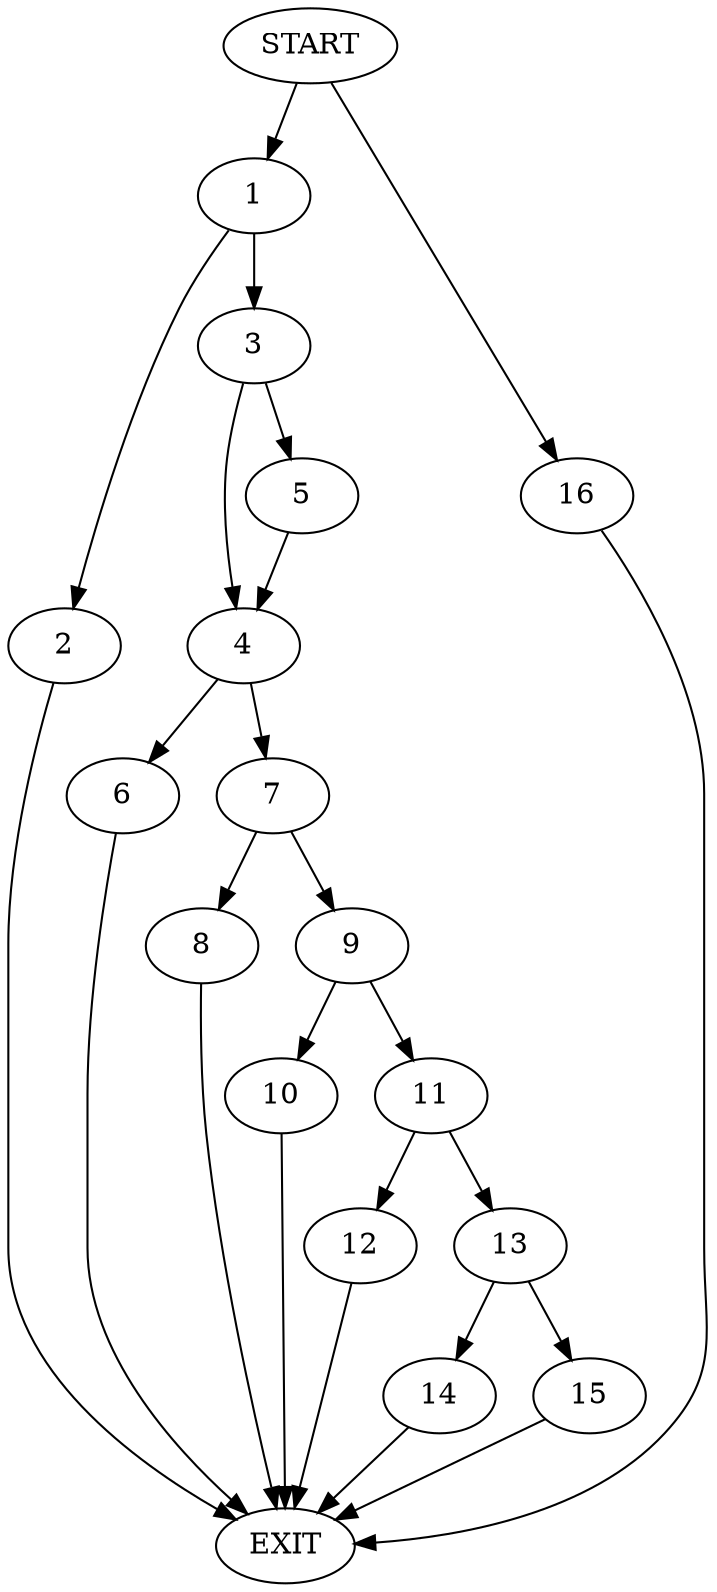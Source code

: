 digraph {
0 [label="START"]
17 [label="EXIT"]
0 -> 1
1 -> 2
1 -> 3
3 -> 4
3 -> 5
2 -> 17
4 -> 6
4 -> 7
5 -> 4
7 -> 8
7 -> 9
6 -> 17
8 -> 17
9 -> 10
9 -> 11
11 -> 12
11 -> 13
10 -> 17
13 -> 14
13 -> 15
12 -> 17
14 -> 17
15 -> 17
0 -> 16
16 -> 17
}
